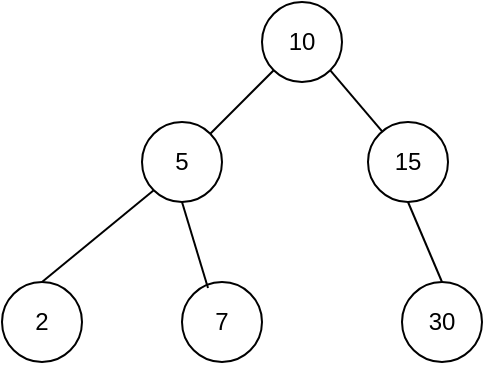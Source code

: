 <mxfile version="10.9.6" type="github"><diagram id="F8lZgh4_sqkyyDen_Xzv" name="Page-1"><mxGraphModel dx="1359" dy="836" grid="1" gridSize="10" guides="1" tooltips="1" connect="1" arrows="1" fold="1" page="1" pageScale="1" pageWidth="827" pageHeight="1169" math="0" shadow="0"><root><mxCell id="0"/><mxCell id="1" parent="0"/><mxCell id="PGYLBsU9GYKhHN88qCkW-1" value="10" style="ellipse;whiteSpace=wrap;html=1;aspect=fixed;" vertex="1" parent="1"><mxGeometry x="360" y="90" width="40" height="40" as="geometry"/></mxCell><mxCell id="PGYLBsU9GYKhHN88qCkW-2" value="15" style="ellipse;whiteSpace=wrap;html=1;aspect=fixed;" vertex="1" parent="1"><mxGeometry x="413" y="150" width="40" height="40" as="geometry"/></mxCell><mxCell id="PGYLBsU9GYKhHN88qCkW-3" value="5" style="ellipse;whiteSpace=wrap;html=1;aspect=fixed;" vertex="1" parent="1"><mxGeometry x="300" y="150" width="40" height="40" as="geometry"/></mxCell><mxCell id="PGYLBsU9GYKhHN88qCkW-4" value="30" style="ellipse;whiteSpace=wrap;html=1;aspect=fixed;" vertex="1" parent="1"><mxGeometry x="430" y="230" width="40" height="40" as="geometry"/></mxCell><mxCell id="PGYLBsU9GYKhHN88qCkW-5" value="7" style="ellipse;whiteSpace=wrap;html=1;aspect=fixed;" vertex="1" parent="1"><mxGeometry x="320" y="230" width="40" height="40" as="geometry"/></mxCell><mxCell id="PGYLBsU9GYKhHN88qCkW-6" value="2" style="ellipse;whiteSpace=wrap;html=1;aspect=fixed;" vertex="1" parent="1"><mxGeometry x="230" y="230" width="40" height="40" as="geometry"/></mxCell><mxCell id="PGYLBsU9GYKhHN88qCkW-8" value="" style="endArrow=none;html=1;entryX=0;entryY=1;entryDx=0;entryDy=0;exitX=1;exitY=0;exitDx=0;exitDy=0;" edge="1" parent="1" source="PGYLBsU9GYKhHN88qCkW-3" target="PGYLBsU9GYKhHN88qCkW-1"><mxGeometry width="50" height="50" relative="1" as="geometry"><mxPoint x="230" y="340" as="sourcePoint"/><mxPoint x="280" y="290" as="targetPoint"/></mxGeometry></mxCell><mxCell id="PGYLBsU9GYKhHN88qCkW-9" value="" style="endArrow=none;html=1;entryX=1;entryY=1;entryDx=0;entryDy=0;" edge="1" parent="1" source="PGYLBsU9GYKhHN88qCkW-2" target="PGYLBsU9GYKhHN88qCkW-1"><mxGeometry width="50" height="50" relative="1" as="geometry"><mxPoint x="344" y="166" as="sourcePoint"/><mxPoint x="376" y="134" as="targetPoint"/></mxGeometry></mxCell><mxCell id="PGYLBsU9GYKhHN88qCkW-10" value="" style="endArrow=none;html=1;entryX=0.5;entryY=1;entryDx=0;entryDy=0;exitX=0.325;exitY=0.075;exitDx=0;exitDy=0;exitPerimeter=0;" edge="1" parent="1" source="PGYLBsU9GYKhHN88qCkW-5" target="PGYLBsU9GYKhHN88qCkW-3"><mxGeometry width="50" height="50" relative="1" as="geometry"><mxPoint x="354" y="176" as="sourcePoint"/><mxPoint x="386" y="144" as="targetPoint"/></mxGeometry></mxCell><mxCell id="PGYLBsU9GYKhHN88qCkW-11" value="" style="endArrow=none;html=1;entryX=0;entryY=1;entryDx=0;entryDy=0;exitX=0.5;exitY=0;exitDx=0;exitDy=0;" edge="1" parent="1" source="PGYLBsU9GYKhHN88qCkW-6" target="PGYLBsU9GYKhHN88qCkW-3"><mxGeometry width="50" height="50" relative="1" as="geometry"><mxPoint x="364" y="186" as="sourcePoint"/><mxPoint x="396" y="154" as="targetPoint"/></mxGeometry></mxCell><mxCell id="PGYLBsU9GYKhHN88qCkW-12" value="" style="endArrow=none;html=1;entryX=0.5;entryY=1;entryDx=0;entryDy=0;exitX=0.5;exitY=0;exitDx=0;exitDy=0;" edge="1" parent="1" source="PGYLBsU9GYKhHN88qCkW-4" target="PGYLBsU9GYKhHN88qCkW-2"><mxGeometry width="50" height="50" relative="1" as="geometry"><mxPoint x="374" y="196" as="sourcePoint"/><mxPoint x="406" y="164" as="targetPoint"/></mxGeometry></mxCell></root></mxGraphModel></diagram></mxfile>
